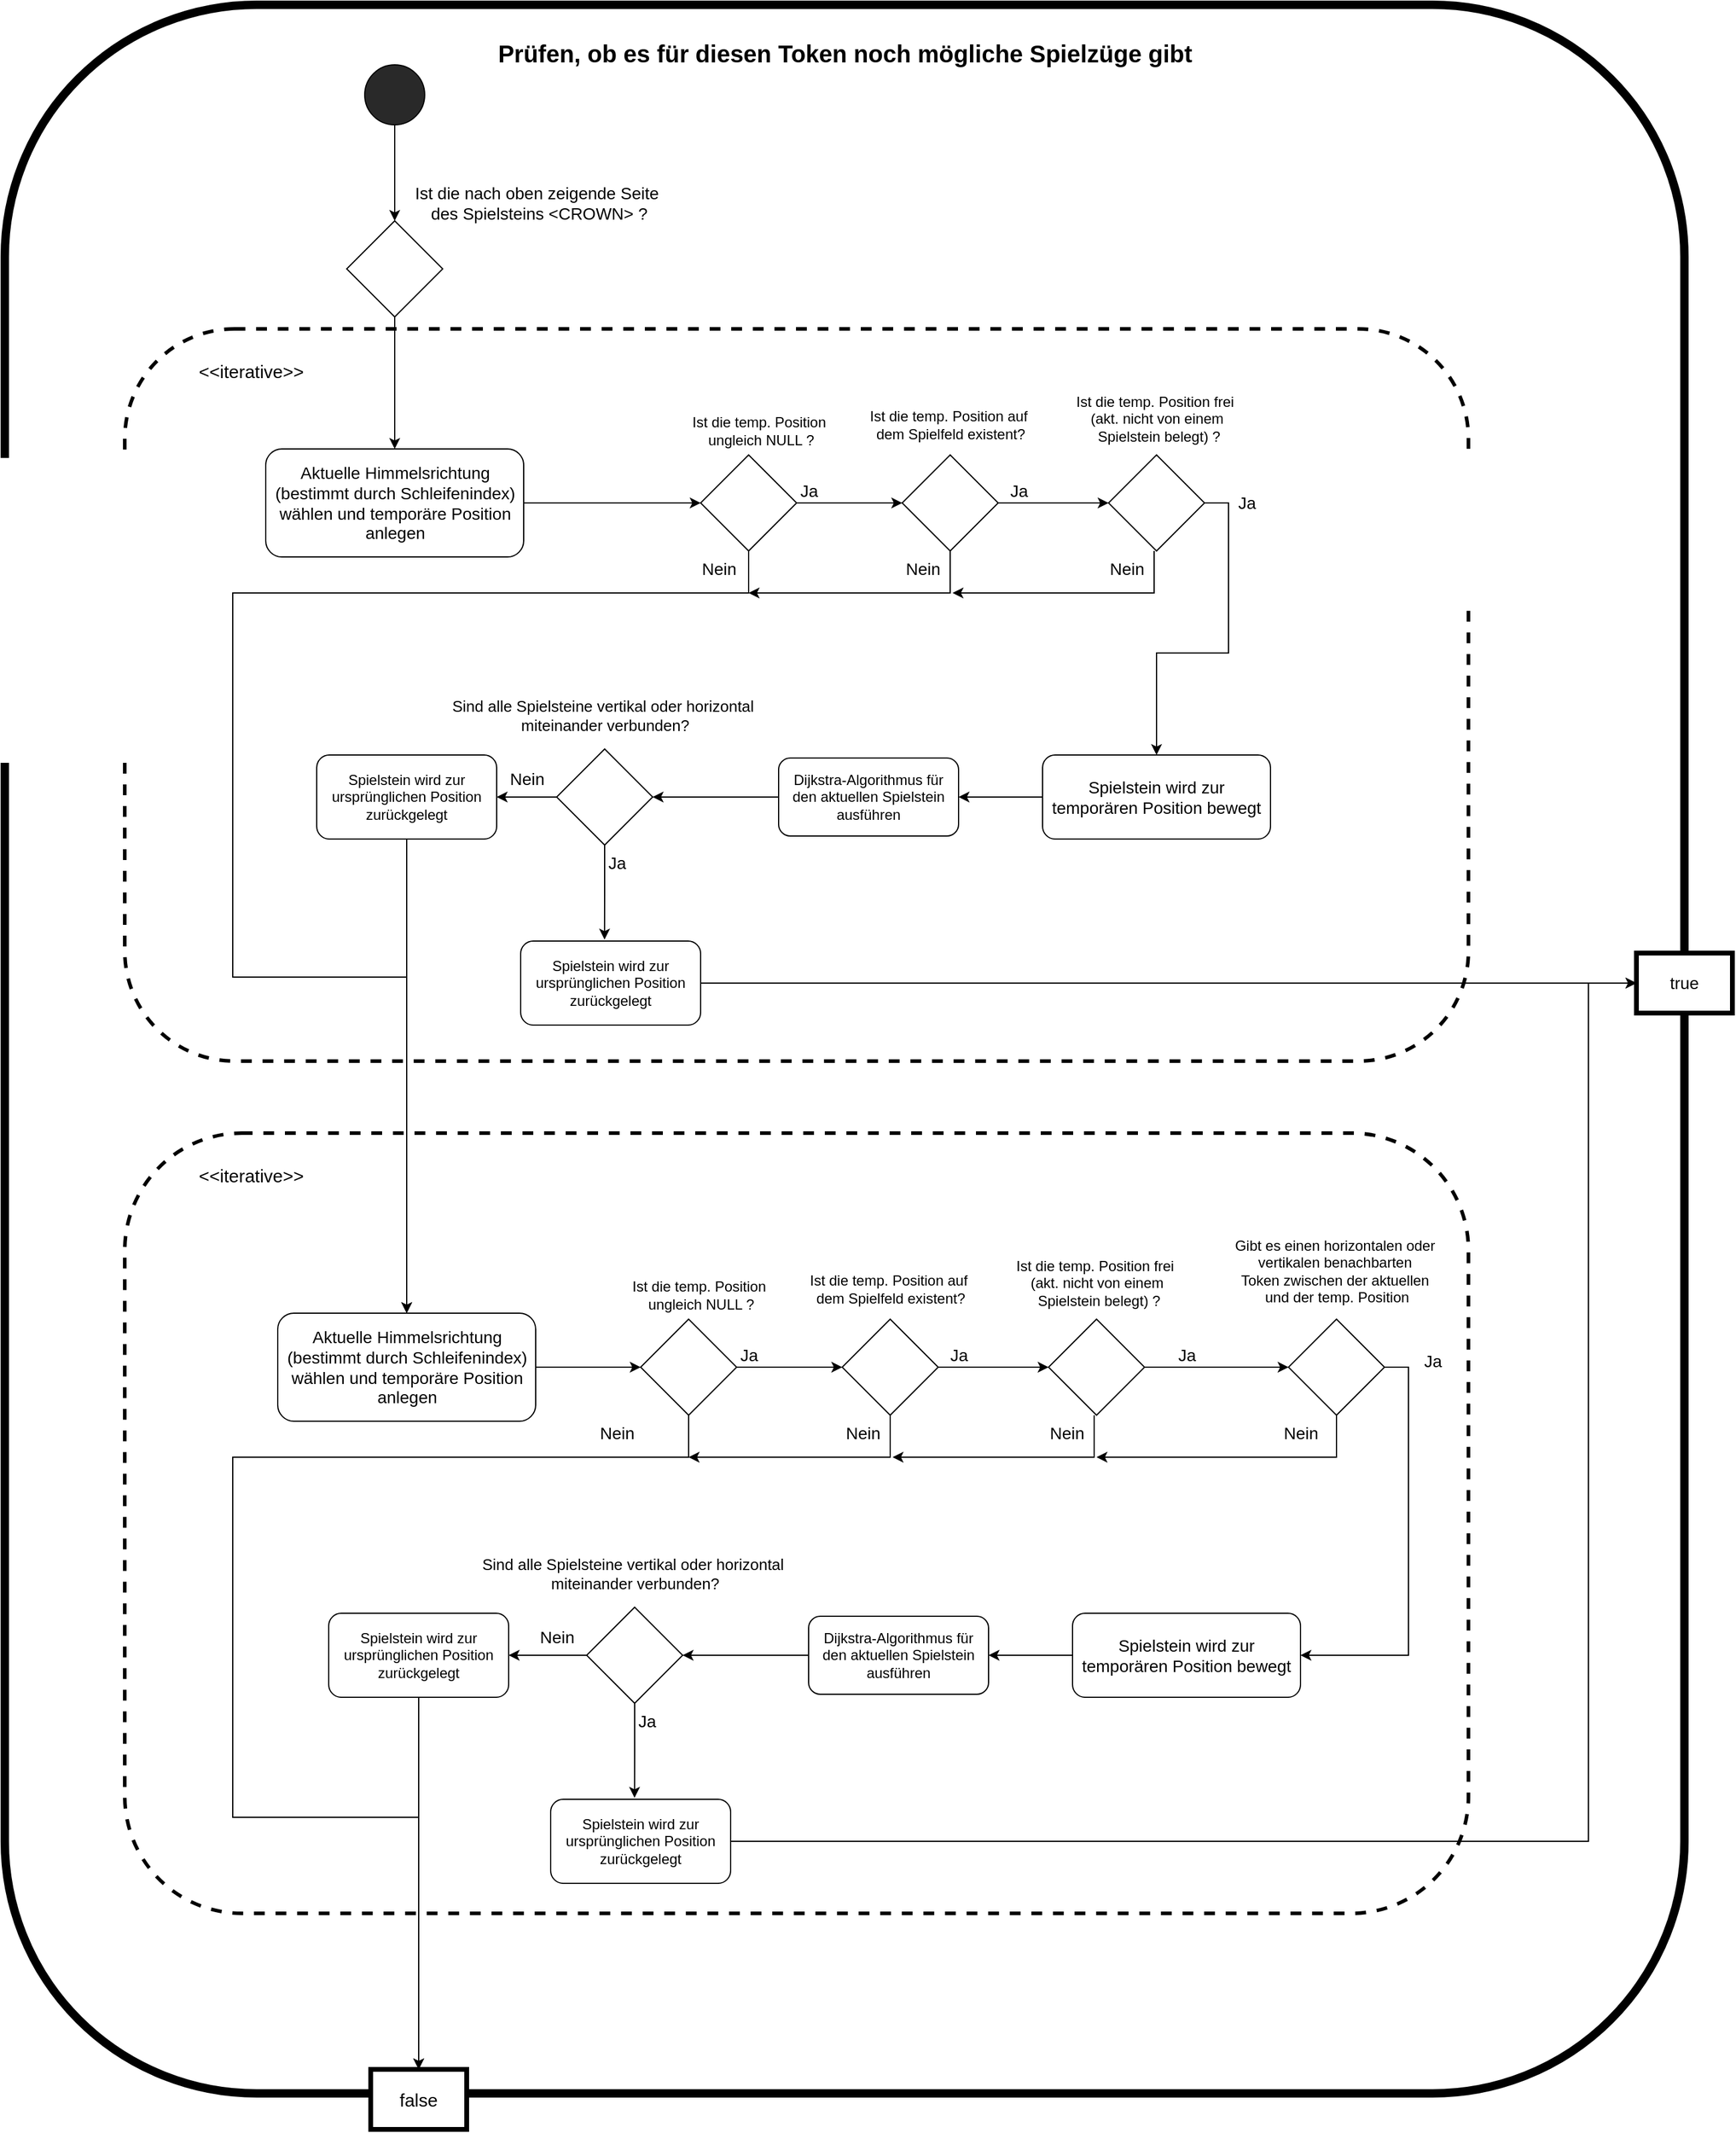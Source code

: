 <mxfile version="22.1.17" type="github">
  <diagram name="Seite-1" id="RFwwwBl6lyMIA-A_7-fm">
    <mxGraphModel dx="4097" dy="2211" grid="1" gridSize="10" guides="1" tooltips="1" connect="1" arrows="1" fold="1" page="1" pageScale="1" pageWidth="3300" pageHeight="2339" math="0" shadow="0">
      <root>
        <mxCell id="0" />
        <mxCell id="1" parent="0" />
        <mxCell id="magacXwGu4uWmQ3Y1Zsf-129" value="" style="rounded=1;whiteSpace=wrap;html=1;fillColor=none;strokeWidth=7;" vertex="1" parent="1">
          <mxGeometry x="480" y="70" width="1400" height="1740" as="geometry" />
        </mxCell>
        <mxCell id="magacXwGu4uWmQ3Y1Zsf-6" value="" style="rounded=1;whiteSpace=wrap;html=1;fillColor=none;dashed=1;strokeWidth=3;" vertex="1" parent="1">
          <mxGeometry x="580" y="340" width="1120" height="610" as="geometry" />
        </mxCell>
        <mxCell id="magacXwGu4uWmQ3Y1Zsf-5" style="edgeStyle=orthogonalEdgeStyle;rounded=0;orthogonalLoop=1;jettySize=auto;html=1;exitX=0.5;exitY=1;exitDx=0;exitDy=0;entryX=0.5;entryY=0;entryDx=0;entryDy=0;" edge="1" parent="1" source="magacXwGu4uWmQ3Y1Zsf-1" target="magacXwGu4uWmQ3Y1Zsf-2">
          <mxGeometry relative="1" as="geometry" />
        </mxCell>
        <mxCell id="magacXwGu4uWmQ3Y1Zsf-1" value="" style="ellipse;whiteSpace=wrap;html=1;aspect=fixed;fillColor=#292929;" vertex="1" parent="1">
          <mxGeometry x="780" y="120" width="50" height="50" as="geometry" />
        </mxCell>
        <mxCell id="magacXwGu4uWmQ3Y1Zsf-48" style="edgeStyle=orthogonalEdgeStyle;rounded=0;orthogonalLoop=1;jettySize=auto;html=1;exitX=0.5;exitY=1;exitDx=0;exitDy=0;" edge="1" parent="1" source="magacXwGu4uWmQ3Y1Zsf-2" target="magacXwGu4uWmQ3Y1Zsf-11">
          <mxGeometry relative="1" as="geometry" />
        </mxCell>
        <mxCell id="magacXwGu4uWmQ3Y1Zsf-2" value="" style="rhombus;whiteSpace=wrap;html=1;" vertex="1" parent="1">
          <mxGeometry x="765" y="250" width="80" height="80" as="geometry" />
        </mxCell>
        <mxCell id="magacXwGu4uWmQ3Y1Zsf-3" value="&lt;div&gt;&lt;font style=&quot;font-size: 14px;&quot;&gt;Ist die nach oben zeigende Seite&amp;nbsp;&lt;/font&gt;&lt;/div&gt;&lt;div&gt;&lt;font style=&quot;font-size: 14px;&quot;&gt;des Spielsteins &amp;lt;CROWN&amp;gt; ?&lt;/font&gt;&lt;/div&gt;" style="text;html=1;align=center;verticalAlign=middle;resizable=0;points=[];autosize=1;strokeColor=none;fillColor=none;" vertex="1" parent="1">
          <mxGeometry x="810" y="210" width="230" height="50" as="geometry" />
        </mxCell>
        <mxCell id="magacXwGu4uWmQ3Y1Zsf-10" value="&lt;font style=&quot;font-size: 15px;&quot;&gt;&amp;lt;&amp;lt;iterative&amp;gt;&amp;gt;&lt;/font&gt;" style="text;html=1;align=center;verticalAlign=middle;resizable=0;points=[];autosize=1;strokeColor=none;fillColor=none;" vertex="1" parent="1">
          <mxGeometry x="630" y="360" width="110" height="30" as="geometry" />
        </mxCell>
        <mxCell id="magacXwGu4uWmQ3Y1Zsf-19" style="edgeStyle=orthogonalEdgeStyle;rounded=0;orthogonalLoop=1;jettySize=auto;html=1;exitX=1;exitY=0.5;exitDx=0;exitDy=0;" edge="1" parent="1" source="magacXwGu4uWmQ3Y1Zsf-11" target="magacXwGu4uWmQ3Y1Zsf-13">
          <mxGeometry relative="1" as="geometry" />
        </mxCell>
        <mxCell id="magacXwGu4uWmQ3Y1Zsf-11" value="&lt;font style=&quot;font-size: 14px;&quot;&gt;Aktuelle Himmelsrichtung (bestimmt durch Schleifenindex) wählen und temporäre Position anlegen&lt;br&gt;&lt;/font&gt;" style="rounded=1;whiteSpace=wrap;html=1;" vertex="1" parent="1">
          <mxGeometry x="697.5" y="440" width="215" height="90" as="geometry" />
        </mxCell>
        <mxCell id="magacXwGu4uWmQ3Y1Zsf-20" style="edgeStyle=orthogonalEdgeStyle;rounded=0;orthogonalLoop=1;jettySize=auto;html=1;exitX=1;exitY=0.5;exitDx=0;exitDy=0;entryX=0;entryY=0.5;entryDx=0;entryDy=0;" edge="1" parent="1" source="magacXwGu4uWmQ3Y1Zsf-13" target="magacXwGu4uWmQ3Y1Zsf-15">
          <mxGeometry relative="1" as="geometry" />
        </mxCell>
        <mxCell id="magacXwGu4uWmQ3Y1Zsf-73" style="edgeStyle=orthogonalEdgeStyle;rounded=0;orthogonalLoop=1;jettySize=auto;html=1;exitX=0.5;exitY=1;exitDx=0;exitDy=0;entryX=0.5;entryY=0;entryDx=0;entryDy=0;" edge="1" parent="1" source="magacXwGu4uWmQ3Y1Zsf-13" target="magacXwGu4uWmQ3Y1Zsf-72">
          <mxGeometry relative="1" as="geometry">
            <Array as="points">
              <mxPoint x="1100" y="560" />
              <mxPoint x="670" y="560" />
              <mxPoint x="670" y="880" />
              <mxPoint x="815" y="880" />
            </Array>
          </mxGeometry>
        </mxCell>
        <mxCell id="magacXwGu4uWmQ3Y1Zsf-13" value="" style="rhombus;whiteSpace=wrap;html=1;" vertex="1" parent="1">
          <mxGeometry x="1060" y="445" width="80" height="80" as="geometry" />
        </mxCell>
        <mxCell id="magacXwGu4uWmQ3Y1Zsf-21" style="edgeStyle=orthogonalEdgeStyle;rounded=0;orthogonalLoop=1;jettySize=auto;html=1;exitX=1;exitY=0.5;exitDx=0;exitDy=0;entryX=0;entryY=0.5;entryDx=0;entryDy=0;" edge="1" parent="1" source="magacXwGu4uWmQ3Y1Zsf-15" target="magacXwGu4uWmQ3Y1Zsf-16">
          <mxGeometry relative="1" as="geometry" />
        </mxCell>
        <mxCell id="magacXwGu4uWmQ3Y1Zsf-15" value="" style="rhombus;whiteSpace=wrap;html=1;" vertex="1" parent="1">
          <mxGeometry x="1228" y="445" width="80" height="80" as="geometry" />
        </mxCell>
        <mxCell id="magacXwGu4uWmQ3Y1Zsf-26" style="edgeStyle=orthogonalEdgeStyle;rounded=0;orthogonalLoop=1;jettySize=auto;html=1;exitX=1;exitY=0.5;exitDx=0;exitDy=0;" edge="1" parent="1" source="magacXwGu4uWmQ3Y1Zsf-16" target="magacXwGu4uWmQ3Y1Zsf-22">
          <mxGeometry relative="1" as="geometry" />
        </mxCell>
        <mxCell id="magacXwGu4uWmQ3Y1Zsf-16" value="" style="rhombus;whiteSpace=wrap;html=1;" vertex="1" parent="1">
          <mxGeometry x="1400" y="445" width="80" height="80" as="geometry" />
        </mxCell>
        <mxCell id="magacXwGu4uWmQ3Y1Zsf-25" style="edgeStyle=orthogonalEdgeStyle;rounded=0;orthogonalLoop=1;jettySize=auto;html=1;exitX=0;exitY=0.5;exitDx=0;exitDy=0;entryX=1;entryY=0.5;entryDx=0;entryDy=0;" edge="1" parent="1" source="magacXwGu4uWmQ3Y1Zsf-22" target="magacXwGu4uWmQ3Y1Zsf-23">
          <mxGeometry relative="1" as="geometry" />
        </mxCell>
        <mxCell id="magacXwGu4uWmQ3Y1Zsf-22" value="&lt;font style=&quot;font-size: 14px;&quot;&gt;Spielstein wird zur temporären Position bewegt&lt;br&gt;&lt;/font&gt;" style="rounded=1;whiteSpace=wrap;html=1;" vertex="1" parent="1">
          <mxGeometry x="1345" y="695" width="190" height="70" as="geometry" />
        </mxCell>
        <mxCell id="magacXwGu4uWmQ3Y1Zsf-23" value="Dijkstra-Algorithmus für den aktuellen Spielstein ausführen" style="rounded=1;whiteSpace=wrap;html=1;" vertex="1" parent="1">
          <mxGeometry x="1125" y="697.5" width="150" height="65" as="geometry" />
        </mxCell>
        <mxCell id="magacXwGu4uWmQ3Y1Zsf-39" style="edgeStyle=orthogonalEdgeStyle;rounded=0;orthogonalLoop=1;jettySize=auto;html=1;exitX=0;exitY=0.5;exitDx=0;exitDy=0;entryX=1;entryY=0.5;entryDx=0;entryDy=0;" edge="1" parent="1" source="magacXwGu4uWmQ3Y1Zsf-27" target="magacXwGu4uWmQ3Y1Zsf-38">
          <mxGeometry relative="1" as="geometry" />
        </mxCell>
        <mxCell id="magacXwGu4uWmQ3Y1Zsf-27" value="" style="rhombus;whiteSpace=wrap;html=1;" vertex="1" parent="1">
          <mxGeometry x="940" y="690" width="80" height="80" as="geometry" />
        </mxCell>
        <mxCell id="magacXwGu4uWmQ3Y1Zsf-28" style="edgeStyle=orthogonalEdgeStyle;rounded=0;orthogonalLoop=1;jettySize=auto;html=1;exitX=0;exitY=0.5;exitDx=0;exitDy=0;" edge="1" parent="1" source="magacXwGu4uWmQ3Y1Zsf-23">
          <mxGeometry relative="1" as="geometry">
            <mxPoint x="1020" y="730" as="targetPoint" />
          </mxGeometry>
        </mxCell>
        <mxCell id="magacXwGu4uWmQ3Y1Zsf-29" value="&lt;font style=&quot;font-size: 14px;&quot;&gt;true&lt;/font&gt;" style="rounded=0;whiteSpace=wrap;html=1;strokeWidth=4;" vertex="1" parent="1">
          <mxGeometry x="1840" y="860" width="80" height="50" as="geometry" />
        </mxCell>
        <mxCell id="magacXwGu4uWmQ3Y1Zsf-30" value="&lt;div&gt;Ist die temp. Position&amp;nbsp;&lt;/div&gt;&lt;div&gt;ungleich NULL ?&lt;/div&gt;" style="text;html=1;align=center;verticalAlign=middle;resizable=0;points=[];autosize=1;strokeColor=none;fillColor=none;" vertex="1" parent="1">
          <mxGeometry x="1040" y="405" width="140" height="40" as="geometry" />
        </mxCell>
        <mxCell id="magacXwGu4uWmQ3Y1Zsf-31" value="&lt;div&gt;Ist die temp. Position auf&amp;nbsp;&lt;/div&gt;&lt;div&gt;dem Spielfeld existent?&lt;/div&gt;" style="text;html=1;align=center;verticalAlign=middle;resizable=0;points=[];autosize=1;strokeColor=none;fillColor=none;" vertex="1" parent="1">
          <mxGeometry x="1188" y="400" width="160" height="40" as="geometry" />
        </mxCell>
        <mxCell id="magacXwGu4uWmQ3Y1Zsf-32" value="&lt;div&gt;Ist die temp. Position frei&amp;nbsp;&lt;/div&gt;&lt;div&gt;(akt. nicht von einem&lt;/div&gt;&lt;div&gt;&amp;nbsp;Spielstein belegt) ?&lt;/div&gt;" style="text;html=1;align=center;verticalAlign=middle;resizable=0;points=[];autosize=1;strokeColor=none;fillColor=none;" vertex="1" parent="1">
          <mxGeometry x="1360" y="385" width="160" height="60" as="geometry" />
        </mxCell>
        <mxCell id="magacXwGu4uWmQ3Y1Zsf-33" value="&lt;font style=&quot;font-size: 14px;&quot;&gt;Ja&lt;/font&gt;" style="text;html=1;align=center;verticalAlign=middle;resizable=0;points=[];autosize=1;strokeColor=none;fillColor=none;" vertex="1" parent="1">
          <mxGeometry x="1130" y="460" width="40" height="30" as="geometry" />
        </mxCell>
        <mxCell id="magacXwGu4uWmQ3Y1Zsf-34" value="&lt;font style=&quot;font-size: 14px;&quot;&gt;Ja&lt;/font&gt;" style="text;html=1;align=center;verticalAlign=middle;resizable=0;points=[];autosize=1;strokeColor=none;fillColor=none;" vertex="1" parent="1">
          <mxGeometry x="1305" y="460" width="40" height="30" as="geometry" />
        </mxCell>
        <mxCell id="magacXwGu4uWmQ3Y1Zsf-36" value="&lt;font style=&quot;font-size: 14px;&quot;&gt;Ja&lt;/font&gt;" style="text;html=1;align=center;verticalAlign=middle;resizable=0;points=[];autosize=1;strokeColor=none;fillColor=none;" vertex="1" parent="1">
          <mxGeometry x="1495" y="470" width="40" height="30" as="geometry" />
        </mxCell>
        <mxCell id="magacXwGu4uWmQ3Y1Zsf-37" value="&lt;div style=&quot;font-size: 13px;&quot;&gt;&lt;font style=&quot;font-size: 13px;&quot;&gt;Sind alle Spielsteine vertikal oder horizontal&amp;nbsp;&lt;/font&gt;&lt;/div&gt;&lt;div style=&quot;font-size: 13px;&quot;&gt;&lt;font style=&quot;font-size: 13px;&quot;&gt;miteinander verbunden?&lt;/font&gt;&lt;/div&gt;&lt;div style=&quot;font-size: 13px;&quot;&gt;&lt;font style=&quot;font-size: 13px;&quot;&gt;&lt;br&gt;&lt;/font&gt;&lt;/div&gt;" style="text;html=1;align=center;verticalAlign=middle;resizable=0;points=[];autosize=1;strokeColor=none;fillColor=none;" vertex="1" parent="1">
          <mxGeometry x="840" y="640" width="280" height="60" as="geometry" />
        </mxCell>
        <mxCell id="magacXwGu4uWmQ3Y1Zsf-80" style="edgeStyle=orthogonalEdgeStyle;rounded=0;orthogonalLoop=1;jettySize=auto;html=1;exitX=0.5;exitY=1;exitDx=0;exitDy=0;entryX=0.5;entryY=0;entryDx=0;entryDy=0;" edge="1" parent="1" source="magacXwGu4uWmQ3Y1Zsf-38" target="magacXwGu4uWmQ3Y1Zsf-72">
          <mxGeometry relative="1" as="geometry">
            <Array as="points">
              <mxPoint x="815" y="1040" />
              <mxPoint x="815" y="1040" />
            </Array>
          </mxGeometry>
        </mxCell>
        <mxCell id="magacXwGu4uWmQ3Y1Zsf-38" value="Spielstein wird zur ursprünglichen Position zurückgelegt" style="rounded=1;whiteSpace=wrap;html=1;" vertex="1" parent="1">
          <mxGeometry x="740" y="695" width="150" height="70" as="geometry" />
        </mxCell>
        <mxCell id="magacXwGu4uWmQ3Y1Zsf-46" style="edgeStyle=orthogonalEdgeStyle;rounded=0;orthogonalLoop=1;jettySize=auto;html=1;exitX=1;exitY=0.5;exitDx=0;exitDy=0;entryX=0;entryY=0.5;entryDx=0;entryDy=0;" edge="1" parent="1" source="magacXwGu4uWmQ3Y1Zsf-40" target="magacXwGu4uWmQ3Y1Zsf-29">
          <mxGeometry relative="1" as="geometry" />
        </mxCell>
        <mxCell id="magacXwGu4uWmQ3Y1Zsf-40" value="Spielstein wird zur ursprünglichen Position zurückgelegt" style="rounded=1;whiteSpace=wrap;html=1;" vertex="1" parent="1">
          <mxGeometry x="910" y="850" width="150" height="70" as="geometry" />
        </mxCell>
        <mxCell id="magacXwGu4uWmQ3Y1Zsf-42" style="edgeStyle=orthogonalEdgeStyle;rounded=0;orthogonalLoop=1;jettySize=auto;html=1;exitX=0.5;exitY=1;exitDx=0;exitDy=0;entryX=0.466;entryY=-0.018;entryDx=0;entryDy=0;entryPerimeter=0;" edge="1" parent="1" source="magacXwGu4uWmQ3Y1Zsf-27" target="magacXwGu4uWmQ3Y1Zsf-40">
          <mxGeometry relative="1" as="geometry" />
        </mxCell>
        <mxCell id="magacXwGu4uWmQ3Y1Zsf-43" value="" style="rounded=1;whiteSpace=wrap;html=1;fillColor=none;dashed=1;strokeWidth=3;" vertex="1" parent="1">
          <mxGeometry x="580" y="1010" width="1120" height="650" as="geometry" />
        </mxCell>
        <mxCell id="magacXwGu4uWmQ3Y1Zsf-127" style="edgeStyle=orthogonalEdgeStyle;rounded=0;orthogonalLoop=1;jettySize=auto;html=1;exitX=1;exitY=0.5;exitDx=0;exitDy=0;entryX=0;entryY=0.5;entryDx=0;entryDy=0;" edge="1" parent="1" source="magacXwGu4uWmQ3Y1Zsf-72" target="magacXwGu4uWmQ3Y1Zsf-87">
          <mxGeometry relative="1" as="geometry" />
        </mxCell>
        <mxCell id="magacXwGu4uWmQ3Y1Zsf-72" value="&lt;font style=&quot;font-size: 14px;&quot;&gt;Aktuelle Himmelsrichtung (bestimmt durch Schleifenindex) wählen und temporäre Position anlegen&lt;br&gt;&lt;/font&gt;" style="rounded=1;whiteSpace=wrap;html=1;" vertex="1" parent="1">
          <mxGeometry x="707.5" y="1160" width="215" height="90" as="geometry" />
        </mxCell>
        <mxCell id="magacXwGu4uWmQ3Y1Zsf-75" value="" style="endArrow=classic;html=1;rounded=0;exitX=0.5;exitY=1;exitDx=0;exitDy=0;" edge="1" parent="1" source="magacXwGu4uWmQ3Y1Zsf-15">
          <mxGeometry width="50" height="50" relative="1" as="geometry">
            <mxPoint x="1150" y="840" as="sourcePoint" />
            <mxPoint x="1100" y="560" as="targetPoint" />
            <Array as="points">
              <mxPoint x="1268" y="560" />
            </Array>
          </mxGeometry>
        </mxCell>
        <mxCell id="magacXwGu4uWmQ3Y1Zsf-76" value="" style="endArrow=classic;html=1;rounded=0;exitX=0.5;exitY=1;exitDx=0;exitDy=0;" edge="1" parent="1">
          <mxGeometry width="50" height="50" relative="1" as="geometry">
            <mxPoint x="1438" y="525" as="sourcePoint" />
            <mxPoint x="1270" y="560" as="targetPoint" />
            <Array as="points">
              <mxPoint x="1438" y="560" />
            </Array>
          </mxGeometry>
        </mxCell>
        <mxCell id="magacXwGu4uWmQ3Y1Zsf-77" value="&lt;font style=&quot;font-size: 14px;&quot;&gt;Nein&lt;/font&gt;" style="text;html=1;align=center;verticalAlign=middle;resizable=0;points=[];autosize=1;strokeColor=none;fillColor=none;" vertex="1" parent="1">
          <mxGeometry x="1050" y="525" width="50" height="30" as="geometry" />
        </mxCell>
        <mxCell id="magacXwGu4uWmQ3Y1Zsf-78" value="&lt;font style=&quot;font-size: 14px;&quot;&gt;Nein&lt;/font&gt;" style="text;html=1;align=center;verticalAlign=middle;resizable=0;points=[];autosize=1;strokeColor=none;fillColor=none;" vertex="1" parent="1">
          <mxGeometry x="1220" y="525" width="50" height="30" as="geometry" />
        </mxCell>
        <mxCell id="magacXwGu4uWmQ3Y1Zsf-79" value="&lt;font style=&quot;font-size: 14px;&quot;&gt;Nein&lt;/font&gt;" style="text;html=1;align=center;verticalAlign=middle;resizable=0;points=[];autosize=1;strokeColor=none;fillColor=none;" vertex="1" parent="1">
          <mxGeometry x="1390" y="525" width="50" height="30" as="geometry" />
        </mxCell>
        <mxCell id="magacXwGu4uWmQ3Y1Zsf-81" value="&lt;font style=&quot;font-size: 14px;&quot;&gt;Ja&lt;/font&gt;" style="text;html=1;align=center;verticalAlign=middle;resizable=0;points=[];autosize=1;strokeColor=none;fillColor=none;" vertex="1" parent="1">
          <mxGeometry x="970" y="770" width="40" height="30" as="geometry" />
        </mxCell>
        <mxCell id="magacXwGu4uWmQ3Y1Zsf-83" value="&lt;font style=&quot;font-size: 14px;&quot;&gt;Nein&lt;/font&gt;" style="text;html=1;align=center;verticalAlign=middle;resizable=0;points=[];autosize=1;strokeColor=none;fillColor=none;" vertex="1" parent="1">
          <mxGeometry x="890" y="700" width="50" height="30" as="geometry" />
        </mxCell>
        <mxCell id="magacXwGu4uWmQ3Y1Zsf-86" style="edgeStyle=orthogonalEdgeStyle;rounded=0;orthogonalLoop=1;jettySize=auto;html=1;exitX=1;exitY=0.5;exitDx=0;exitDy=0;entryX=0;entryY=0.5;entryDx=0;entryDy=0;" edge="1" parent="1" source="magacXwGu4uWmQ3Y1Zsf-87" target="magacXwGu4uWmQ3Y1Zsf-89">
          <mxGeometry relative="1" as="geometry" />
        </mxCell>
        <mxCell id="magacXwGu4uWmQ3Y1Zsf-125" style="edgeStyle=orthogonalEdgeStyle;rounded=0;orthogonalLoop=1;jettySize=auto;html=1;exitX=0.5;exitY=1;exitDx=0;exitDy=0;entryX=0.5;entryY=0;entryDx=0;entryDy=0;" edge="1" parent="1" source="magacXwGu4uWmQ3Y1Zsf-87" target="magacXwGu4uWmQ3Y1Zsf-121">
          <mxGeometry relative="1" as="geometry">
            <Array as="points">
              <mxPoint x="1050" y="1280" />
              <mxPoint x="670" y="1280" />
              <mxPoint x="670" y="1580" />
              <mxPoint x="825" y="1580" />
            </Array>
          </mxGeometry>
        </mxCell>
        <mxCell id="magacXwGu4uWmQ3Y1Zsf-87" value="" style="rhombus;whiteSpace=wrap;html=1;" vertex="1" parent="1">
          <mxGeometry x="1010" y="1165" width="80" height="80" as="geometry" />
        </mxCell>
        <mxCell id="magacXwGu4uWmQ3Y1Zsf-88" style="edgeStyle=orthogonalEdgeStyle;rounded=0;orthogonalLoop=1;jettySize=auto;html=1;exitX=1;exitY=0.5;exitDx=0;exitDy=0;entryX=0;entryY=0.5;entryDx=0;entryDy=0;" edge="1" parent="1" source="magacXwGu4uWmQ3Y1Zsf-89" target="magacXwGu4uWmQ3Y1Zsf-91">
          <mxGeometry relative="1" as="geometry" />
        </mxCell>
        <mxCell id="magacXwGu4uWmQ3Y1Zsf-89" value="" style="rhombus;whiteSpace=wrap;html=1;" vertex="1" parent="1">
          <mxGeometry x="1178" y="1165" width="80" height="80" as="geometry" />
        </mxCell>
        <mxCell id="magacXwGu4uWmQ3Y1Zsf-117" style="edgeStyle=orthogonalEdgeStyle;rounded=0;orthogonalLoop=1;jettySize=auto;html=1;exitX=1;exitY=0.5;exitDx=0;exitDy=0;entryX=0;entryY=0.5;entryDx=0;entryDy=0;" edge="1" parent="1" source="magacXwGu4uWmQ3Y1Zsf-91" target="magacXwGu4uWmQ3Y1Zsf-115">
          <mxGeometry relative="1" as="geometry" />
        </mxCell>
        <mxCell id="magacXwGu4uWmQ3Y1Zsf-91" value="" style="rhombus;whiteSpace=wrap;html=1;" vertex="1" parent="1">
          <mxGeometry x="1350" y="1165" width="80" height="80" as="geometry" />
        </mxCell>
        <mxCell id="magacXwGu4uWmQ3Y1Zsf-92" style="edgeStyle=orthogonalEdgeStyle;rounded=0;orthogonalLoop=1;jettySize=auto;html=1;exitX=0;exitY=0.5;exitDx=0;exitDy=0;entryX=1;entryY=0.5;entryDx=0;entryDy=0;" edge="1" parent="1" source="magacXwGu4uWmQ3Y1Zsf-93" target="magacXwGu4uWmQ3Y1Zsf-94">
          <mxGeometry relative="1" as="geometry" />
        </mxCell>
        <mxCell id="magacXwGu4uWmQ3Y1Zsf-93" value="&lt;font style=&quot;font-size: 14px;&quot;&gt;Spielstein wird zur temporären Position bewegt&lt;br&gt;&lt;/font&gt;" style="rounded=1;whiteSpace=wrap;html=1;" vertex="1" parent="1">
          <mxGeometry x="1370" y="1410" width="190" height="70" as="geometry" />
        </mxCell>
        <mxCell id="magacXwGu4uWmQ3Y1Zsf-94" value="Dijkstra-Algorithmus für den aktuellen Spielstein ausführen" style="rounded=1;whiteSpace=wrap;html=1;" vertex="1" parent="1">
          <mxGeometry x="1150" y="1412.5" width="150" height="65" as="geometry" />
        </mxCell>
        <mxCell id="magacXwGu4uWmQ3Y1Zsf-95" style="edgeStyle=orthogonalEdgeStyle;rounded=0;orthogonalLoop=1;jettySize=auto;html=1;exitX=0;exitY=0.5;exitDx=0;exitDy=0;entryX=1;entryY=0.5;entryDx=0;entryDy=0;" edge="1" parent="1" source="magacXwGu4uWmQ3Y1Zsf-96" target="magacXwGu4uWmQ3Y1Zsf-105">
          <mxGeometry relative="1" as="geometry" />
        </mxCell>
        <mxCell id="magacXwGu4uWmQ3Y1Zsf-96" value="" style="rhombus;whiteSpace=wrap;html=1;" vertex="1" parent="1">
          <mxGeometry x="965" y="1405" width="80" height="80" as="geometry" />
        </mxCell>
        <mxCell id="magacXwGu4uWmQ3Y1Zsf-97" style="edgeStyle=orthogonalEdgeStyle;rounded=0;orthogonalLoop=1;jettySize=auto;html=1;exitX=0;exitY=0.5;exitDx=0;exitDy=0;" edge="1" parent="1" source="magacXwGu4uWmQ3Y1Zsf-94">
          <mxGeometry relative="1" as="geometry">
            <mxPoint x="1045" y="1445" as="targetPoint" />
          </mxGeometry>
        </mxCell>
        <mxCell id="magacXwGu4uWmQ3Y1Zsf-98" value="&lt;div&gt;Ist die temp. Position&amp;nbsp;&lt;/div&gt;&lt;div&gt;ungleich NULL ?&lt;/div&gt;" style="text;html=1;align=center;verticalAlign=middle;resizable=0;points=[];autosize=1;strokeColor=none;fillColor=none;" vertex="1" parent="1">
          <mxGeometry x="990" y="1125" width="140" height="40" as="geometry" />
        </mxCell>
        <mxCell id="magacXwGu4uWmQ3Y1Zsf-99" value="&lt;div&gt;Ist die temp. Position auf&amp;nbsp;&lt;/div&gt;&lt;div&gt;dem Spielfeld existent?&lt;/div&gt;" style="text;html=1;align=center;verticalAlign=middle;resizable=0;points=[];autosize=1;strokeColor=none;fillColor=none;" vertex="1" parent="1">
          <mxGeometry x="1138" y="1120" width="160" height="40" as="geometry" />
        </mxCell>
        <mxCell id="magacXwGu4uWmQ3Y1Zsf-100" value="&lt;div&gt;Ist die temp. Position frei&amp;nbsp;&lt;/div&gt;&lt;div&gt;(akt. nicht von einem&lt;/div&gt;&lt;div&gt;&amp;nbsp;Spielstein belegt) ?&lt;/div&gt;" style="text;html=1;align=center;verticalAlign=middle;resizable=0;points=[];autosize=1;strokeColor=none;fillColor=none;" vertex="1" parent="1">
          <mxGeometry x="1310" y="1105" width="160" height="60" as="geometry" />
        </mxCell>
        <mxCell id="magacXwGu4uWmQ3Y1Zsf-101" value="&lt;font style=&quot;font-size: 14px;&quot;&gt;Ja&lt;/font&gt;" style="text;html=1;align=center;verticalAlign=middle;resizable=0;points=[];autosize=1;strokeColor=none;fillColor=none;" vertex="1" parent="1">
          <mxGeometry x="1080" y="1180" width="40" height="30" as="geometry" />
        </mxCell>
        <mxCell id="magacXwGu4uWmQ3Y1Zsf-102" value="&lt;font style=&quot;font-size: 14px;&quot;&gt;Ja&lt;/font&gt;" style="text;html=1;align=center;verticalAlign=middle;resizable=0;points=[];autosize=1;strokeColor=none;fillColor=none;" vertex="1" parent="1">
          <mxGeometry x="1255" y="1180" width="40" height="30" as="geometry" />
        </mxCell>
        <mxCell id="magacXwGu4uWmQ3Y1Zsf-103" value="&lt;font style=&quot;font-size: 14px;&quot;&gt;Ja&lt;/font&gt;" style="text;html=1;align=center;verticalAlign=middle;resizable=0;points=[];autosize=1;strokeColor=none;fillColor=none;" vertex="1" parent="1">
          <mxGeometry x="1445" y="1180" width="40" height="30" as="geometry" />
        </mxCell>
        <mxCell id="magacXwGu4uWmQ3Y1Zsf-104" value="&lt;div style=&quot;font-size: 13px;&quot;&gt;&lt;font style=&quot;font-size: 13px;&quot;&gt;Sind alle Spielsteine vertikal oder horizontal&amp;nbsp;&lt;/font&gt;&lt;/div&gt;&lt;div style=&quot;font-size: 13px;&quot;&gt;&lt;font style=&quot;font-size: 13px;&quot;&gt;miteinander verbunden?&lt;/font&gt;&lt;/div&gt;&lt;div style=&quot;font-size: 13px;&quot;&gt;&lt;font style=&quot;font-size: 13px;&quot;&gt;&lt;br&gt;&lt;/font&gt;&lt;/div&gt;" style="text;html=1;align=center;verticalAlign=middle;resizable=0;points=[];autosize=1;strokeColor=none;fillColor=none;" vertex="1" parent="1">
          <mxGeometry x="865" y="1355" width="280" height="60" as="geometry" />
        </mxCell>
        <mxCell id="magacXwGu4uWmQ3Y1Zsf-126" style="edgeStyle=orthogonalEdgeStyle;rounded=0;orthogonalLoop=1;jettySize=auto;html=1;exitX=0.5;exitY=1;exitDx=0;exitDy=0;" edge="1" parent="1" source="magacXwGu4uWmQ3Y1Zsf-105" target="magacXwGu4uWmQ3Y1Zsf-121">
          <mxGeometry relative="1" as="geometry">
            <Array as="points">
              <mxPoint x="825" y="1480" />
            </Array>
          </mxGeometry>
        </mxCell>
        <mxCell id="magacXwGu4uWmQ3Y1Zsf-105" value="Spielstein wird zur ursprünglichen Position zurückgelegt" style="rounded=1;whiteSpace=wrap;html=1;" vertex="1" parent="1">
          <mxGeometry x="750" y="1410" width="150" height="70" as="geometry" />
        </mxCell>
        <mxCell id="magacXwGu4uWmQ3Y1Zsf-120" style="edgeStyle=orthogonalEdgeStyle;rounded=0;orthogonalLoop=1;jettySize=auto;html=1;exitX=1;exitY=0.5;exitDx=0;exitDy=0;entryX=0;entryY=0.5;entryDx=0;entryDy=0;" edge="1" parent="1" source="magacXwGu4uWmQ3Y1Zsf-106" target="magacXwGu4uWmQ3Y1Zsf-29">
          <mxGeometry relative="1" as="geometry">
            <Array as="points">
              <mxPoint x="1800" y="1600" />
              <mxPoint x="1800" y="885" />
            </Array>
          </mxGeometry>
        </mxCell>
        <mxCell id="magacXwGu4uWmQ3Y1Zsf-106" value="Spielstein wird zur ursprünglichen Position zurückgelegt" style="rounded=1;whiteSpace=wrap;html=1;" vertex="1" parent="1">
          <mxGeometry x="935" y="1565" width="150" height="70" as="geometry" />
        </mxCell>
        <mxCell id="magacXwGu4uWmQ3Y1Zsf-107" style="edgeStyle=orthogonalEdgeStyle;rounded=0;orthogonalLoop=1;jettySize=auto;html=1;exitX=0.5;exitY=1;exitDx=0;exitDy=0;entryX=0.466;entryY=-0.018;entryDx=0;entryDy=0;entryPerimeter=0;" edge="1" parent="1" source="magacXwGu4uWmQ3Y1Zsf-96" target="magacXwGu4uWmQ3Y1Zsf-106">
          <mxGeometry relative="1" as="geometry" />
        </mxCell>
        <mxCell id="magacXwGu4uWmQ3Y1Zsf-108" value="" style="endArrow=classic;html=1;rounded=0;exitX=0.5;exitY=1;exitDx=0;exitDy=0;" edge="1" parent="1" source="magacXwGu4uWmQ3Y1Zsf-89">
          <mxGeometry width="50" height="50" relative="1" as="geometry">
            <mxPoint x="1100" y="1560" as="sourcePoint" />
            <mxPoint x="1050" y="1280" as="targetPoint" />
            <Array as="points">
              <mxPoint x="1218" y="1280" />
            </Array>
          </mxGeometry>
        </mxCell>
        <mxCell id="magacXwGu4uWmQ3Y1Zsf-109" value="" style="endArrow=classic;html=1;rounded=0;exitX=0.5;exitY=1;exitDx=0;exitDy=0;" edge="1" parent="1">
          <mxGeometry width="50" height="50" relative="1" as="geometry">
            <mxPoint x="1388" y="1245" as="sourcePoint" />
            <mxPoint x="1220" y="1280" as="targetPoint" />
            <Array as="points">
              <mxPoint x="1388" y="1280" />
            </Array>
          </mxGeometry>
        </mxCell>
        <mxCell id="magacXwGu4uWmQ3Y1Zsf-110" value="&lt;font style=&quot;font-size: 14px;&quot;&gt;Nein&lt;/font&gt;" style="text;html=1;align=center;verticalAlign=middle;resizable=0;points=[];autosize=1;strokeColor=none;fillColor=none;" vertex="1" parent="1">
          <mxGeometry x="965" y="1245" width="50" height="30" as="geometry" />
        </mxCell>
        <mxCell id="magacXwGu4uWmQ3Y1Zsf-111" value="&lt;font style=&quot;font-size: 14px;&quot;&gt;Nein&lt;/font&gt;" style="text;html=1;align=center;verticalAlign=middle;resizable=0;points=[];autosize=1;strokeColor=none;fillColor=none;" vertex="1" parent="1">
          <mxGeometry x="1170" y="1245" width="50" height="30" as="geometry" />
        </mxCell>
        <mxCell id="magacXwGu4uWmQ3Y1Zsf-112" value="&lt;font style=&quot;font-size: 14px;&quot;&gt;Nein&lt;/font&gt;" style="text;html=1;align=center;verticalAlign=middle;resizable=0;points=[];autosize=1;strokeColor=none;fillColor=none;" vertex="1" parent="1">
          <mxGeometry x="1340" y="1245" width="50" height="30" as="geometry" />
        </mxCell>
        <mxCell id="magacXwGu4uWmQ3Y1Zsf-113" value="&lt;font style=&quot;font-size: 14px;&quot;&gt;Ja&lt;/font&gt;" style="text;html=1;align=center;verticalAlign=middle;resizable=0;points=[];autosize=1;strokeColor=none;fillColor=none;" vertex="1" parent="1">
          <mxGeometry x="995" y="1485" width="40" height="30" as="geometry" />
        </mxCell>
        <mxCell id="magacXwGu4uWmQ3Y1Zsf-114" value="&lt;font style=&quot;font-size: 14px;&quot;&gt;Nein&lt;/font&gt;" style="text;html=1;align=center;verticalAlign=middle;resizable=0;points=[];autosize=1;strokeColor=none;fillColor=none;" vertex="1" parent="1">
          <mxGeometry x="915" y="1415" width="50" height="30" as="geometry" />
        </mxCell>
        <mxCell id="magacXwGu4uWmQ3Y1Zsf-118" style="edgeStyle=orthogonalEdgeStyle;rounded=0;orthogonalLoop=1;jettySize=auto;html=1;exitX=1;exitY=0.5;exitDx=0;exitDy=0;entryX=1;entryY=0.5;entryDx=0;entryDy=0;" edge="1" parent="1" source="magacXwGu4uWmQ3Y1Zsf-115" target="magacXwGu4uWmQ3Y1Zsf-93">
          <mxGeometry relative="1" as="geometry" />
        </mxCell>
        <mxCell id="magacXwGu4uWmQ3Y1Zsf-115" value="" style="rhombus;whiteSpace=wrap;html=1;" vertex="1" parent="1">
          <mxGeometry x="1550" y="1165" width="80" height="80" as="geometry" />
        </mxCell>
        <mxCell id="magacXwGu4uWmQ3Y1Zsf-116" value="&lt;div&gt;Gibt es einen horizontalen oder&amp;nbsp;&lt;/div&gt;&lt;div&gt;vertikalen benachbarten&amp;nbsp;&lt;/div&gt;&lt;div&gt;Token zwischen der aktuellen&amp;nbsp;&lt;/div&gt;&lt;div&gt;und der temp. Position&lt;br&gt;&lt;/div&gt;" style="text;html=1;align=center;verticalAlign=middle;resizable=0;points=[];autosize=1;strokeColor=none;fillColor=none;" vertex="1" parent="1">
          <mxGeometry x="1490" y="1090" width="200" height="70" as="geometry" />
        </mxCell>
        <mxCell id="magacXwGu4uWmQ3Y1Zsf-119" value="&lt;font style=&quot;font-size: 14px;&quot;&gt;Ja&lt;/font&gt;" style="text;html=1;align=center;verticalAlign=middle;resizable=0;points=[];autosize=1;strokeColor=none;fillColor=none;" vertex="1" parent="1">
          <mxGeometry x="1650" y="1185" width="40" height="30" as="geometry" />
        </mxCell>
        <mxCell id="magacXwGu4uWmQ3Y1Zsf-121" value="&lt;font style=&quot;font-size: 15px;&quot;&gt;false&lt;/font&gt;" style="rounded=0;whiteSpace=wrap;html=1;strokeWidth=4;" vertex="1" parent="1">
          <mxGeometry x="785" y="1790" width="80" height="50" as="geometry" />
        </mxCell>
        <mxCell id="magacXwGu4uWmQ3Y1Zsf-123" value="" style="endArrow=classic;html=1;rounded=0;exitX=0.5;exitY=1;exitDx=0;exitDy=0;" edge="1" parent="1" source="magacXwGu4uWmQ3Y1Zsf-115">
          <mxGeometry width="50" height="50" relative="1" as="geometry">
            <mxPoint x="1588" y="1245" as="sourcePoint" />
            <mxPoint x="1390" y="1280" as="targetPoint" />
            <Array as="points">
              <mxPoint x="1590" y="1280" />
            </Array>
          </mxGeometry>
        </mxCell>
        <mxCell id="magacXwGu4uWmQ3Y1Zsf-124" value="&lt;font style=&quot;font-size: 14px;&quot;&gt;Nein&lt;/font&gt;" style="text;html=1;align=center;verticalAlign=middle;resizable=0;points=[];autosize=1;strokeColor=none;fillColor=none;" vertex="1" parent="1">
          <mxGeometry x="1535" y="1245" width="50" height="30" as="geometry" />
        </mxCell>
        <mxCell id="magacXwGu4uWmQ3Y1Zsf-128" value="&lt;font style=&quot;font-size: 15px;&quot;&gt;&amp;lt;&amp;lt;iterative&amp;gt;&amp;gt;&lt;/font&gt;" style="text;html=1;align=center;verticalAlign=middle;resizable=0;points=[];autosize=1;strokeColor=none;fillColor=none;" vertex="1" parent="1">
          <mxGeometry x="630" y="1030" width="110" height="30" as="geometry" />
        </mxCell>
        <mxCell id="magacXwGu4uWmQ3Y1Zsf-130" value="&lt;font style=&quot;font-size: 20px;&quot;&gt;&lt;b&gt;Prüfen, ob es für diesen Token noch mögliche Spielzüge gibt&lt;br&gt;&lt;/b&gt;&lt;/font&gt;" style="text;html=1;align=center;verticalAlign=middle;resizable=0;points=[];autosize=1;strokeColor=none;fillColor=none;" vertex="1" parent="1">
          <mxGeometry x="880" y="90" width="600" height="40" as="geometry" />
        </mxCell>
      </root>
    </mxGraphModel>
  </diagram>
</mxfile>
